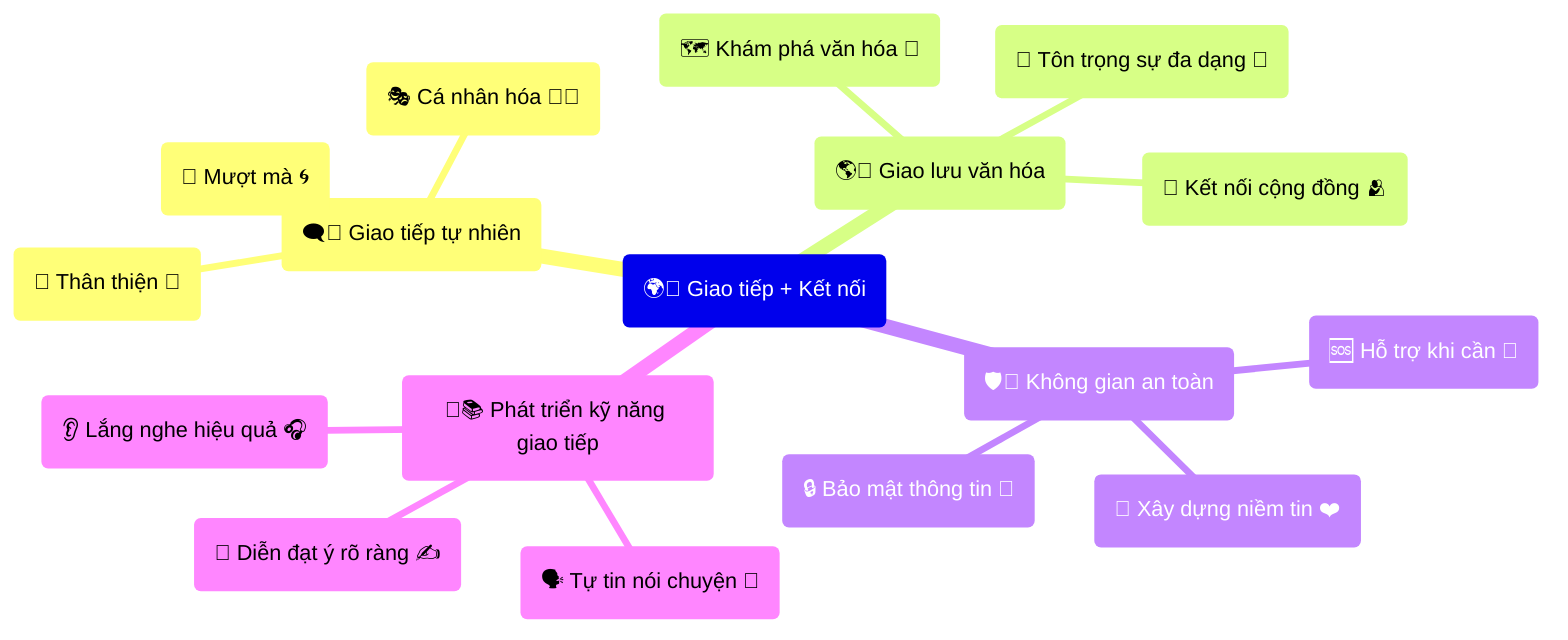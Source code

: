 mindmap
  root(🌍💬 Giao tiếp + Kết nối)

    subgoal1(🗨️🤝 Giao tiếp tự nhiên)
      subgoal1a(🤗 Thân thiện 🥰)
      subgoal1b(🌈 Mượt mà 🌀)
      subgoal1c(🎭 Cá nhân hóa 👤💡)

    subgoal2(🌎🎎 Giao lưu văn hóa)
      subgoal2a(🗺️ Khám phá văn hóa 🌟)
      subgoal2b(🤝 Kết nối cộng đồng 🫂)
      subgoal2c(🎉 Tôn trọng sự đa dạng 🌈)

    subgoal3(🛡️🤗 Không gian an toàn)
      subgoal3a(🔒 Bảo mật thông tin 🔐)
      subgoal3b(🤝 Xây dựng niềm tin ❤️)
      subgoal3c(🆘 Hỗ trợ khi cần 🚨)

    subgoal4(💬📚 Phát triển kỹ năng giao tiếp)
      subgoal4a(🗣️ Tự tin nói chuyện 🎤)
      subgoal4b(👂 Lắng nghe hiệu quả 🎧)
      subgoal4c(📝 Diễn đạt ý rõ ràng ✍️)